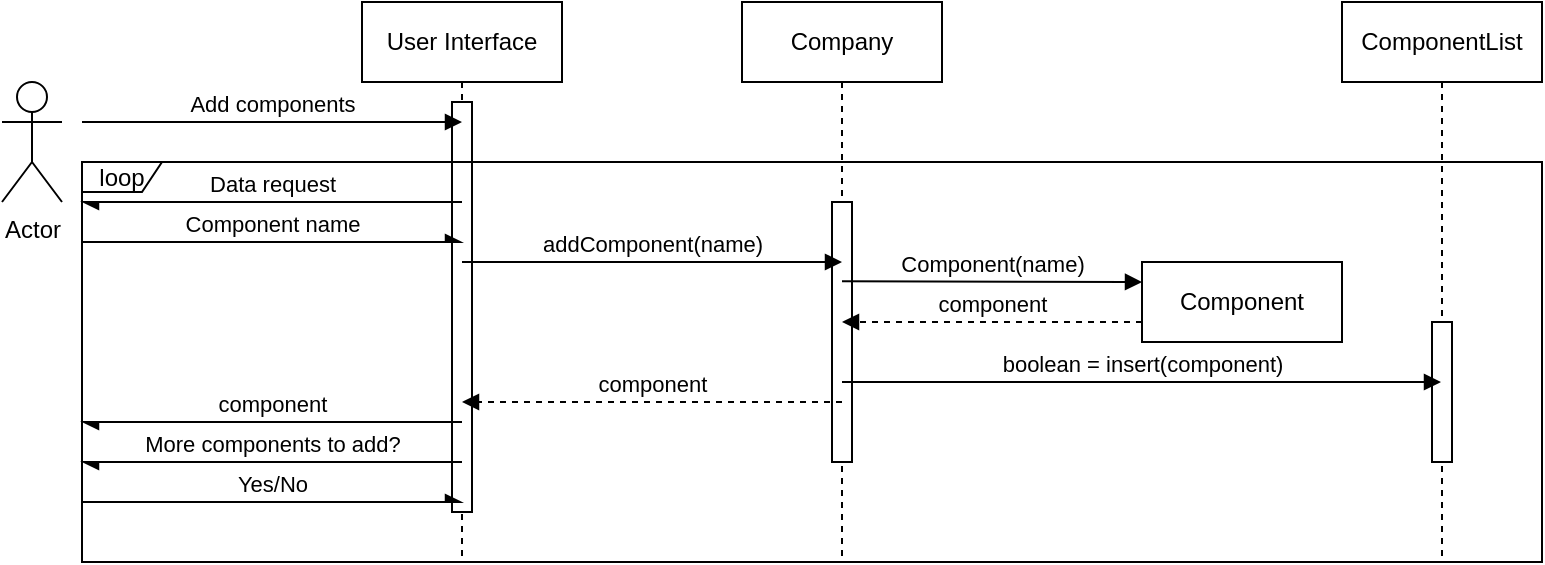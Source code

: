 <mxfile version="13.9.1" type="device"><diagram id="EmgyLR6XBmyOntKVi0LD" name="Page-1"><mxGraphModel dx="981" dy="561" grid="1" gridSize="10" guides="1" tooltips="1" connect="1" arrows="1" fold="1" page="1" pageScale="1" pageWidth="850" pageHeight="1100" math="0" shadow="0"><root><mxCell id="0"/><mxCell id="1" parent="0"/><mxCell id="Ayu4Ns0LSMA2B04XRAAo-1" value="Actor" style="shape=umlActor;verticalLabelPosition=bottom;verticalAlign=top;html=1;fillColor=none;" vertex="1" parent="1"><mxGeometry x="440" y="470" width="30" height="60" as="geometry"/></mxCell><mxCell id="Ayu4Ns0LSMA2B04XRAAo-4" value="Company" style="shape=umlLifeline;perimeter=lifelinePerimeter;whiteSpace=wrap;html=1;container=1;collapsible=0;recursiveResize=0;outlineConnect=0;fillColor=none;" vertex="1" parent="1"><mxGeometry x="810" y="430" width="100" height="280" as="geometry"/></mxCell><mxCell id="Ayu4Ns0LSMA2B04XRAAo-5" value="" style="html=1;points=[];perimeter=orthogonalPerimeter;fontFamily=Helvetica;" vertex="1" parent="Ayu4Ns0LSMA2B04XRAAo-4"><mxGeometry x="45" y="100" width="10" height="130" as="geometry"/></mxCell><mxCell id="Ayu4Ns0LSMA2B04XRAAo-6" value="ComponentList" style="shape=umlLifeline;perimeter=lifelinePerimeter;whiteSpace=wrap;html=1;container=1;collapsible=0;recursiveResize=0;outlineConnect=0;fillColor=none;" vertex="1" parent="1"><mxGeometry x="1110" y="430" width="100" height="280" as="geometry"/></mxCell><mxCell id="Ayu4Ns0LSMA2B04XRAAo-7" value="" style="html=1;points=[];perimeter=orthogonalPerimeter;fontFamily=Helvetica;" vertex="1" parent="Ayu4Ns0LSMA2B04XRAAo-6"><mxGeometry x="45" y="160" width="10" height="70" as="geometry"/></mxCell><mxCell id="Ayu4Ns0LSMA2B04XRAAo-13" value="Component" style="shape=umlLifeline;perimeter=lifelinePerimeter;whiteSpace=wrap;html=1;container=1;collapsible=0;recursiveResize=0;outlineConnect=0;fontFamily=Helvetica;fillColor=none;" vertex="1" parent="1"><mxGeometry x="1010" y="560" width="100" height="40" as="geometry"/></mxCell><mxCell id="Ayu4Ns0LSMA2B04XRAAo-26" value="User Interface" style="shape=umlLifeline;perimeter=lifelinePerimeter;whiteSpace=wrap;html=1;container=1;collapsible=0;recursiveResize=0;outlineConnect=0;" vertex="1" parent="1"><mxGeometry x="620" y="430" width="100" height="280" as="geometry"/></mxCell><mxCell id="Ayu4Ns0LSMA2B04XRAAo-27" value="" style="html=1;points=[];perimeter=orthogonalPerimeter;" vertex="1" parent="Ayu4Ns0LSMA2B04XRAAo-26"><mxGeometry x="45" y="50" width="10" height="205" as="geometry"/></mxCell><mxCell id="Ayu4Ns0LSMA2B04XRAAo-8" value="Add components" style="html=1;verticalAlign=bottom;startArrow=none;startFill=0;endArrow=block;startSize=8;fontFamily=Helvetica;labelBackgroundColor=none;" edge="1" parent="1"><mxGeometry width="60" relative="1" as="geometry"><mxPoint x="480" y="490" as="sourcePoint"/><mxPoint x="670" y="490" as="targetPoint"/></mxGeometry></mxCell><mxCell id="Ayu4Ns0LSMA2B04XRAAo-10" value="Component name" style="html=1;verticalAlign=bottom;endArrow=async;fontFamily=Helvetica;endFill=1;labelBackgroundColor=none;" edge="1" parent="1"><mxGeometry width="80" relative="1" as="geometry"><mxPoint x="480" y="550" as="sourcePoint"/><mxPoint x="670" y="550" as="targetPoint"/></mxGeometry></mxCell><mxCell id="Ayu4Ns0LSMA2B04XRAAo-9" value="Data request" style="html=1;verticalAlign=bottom;endArrow=async;fontFamily=Helvetica;endFill=1;labelBackgroundColor=none;" edge="1" parent="1"><mxGeometry width="80" relative="1" as="geometry"><mxPoint x="670" y="530" as="sourcePoint"/><mxPoint x="480" y="530" as="targetPoint"/></mxGeometry></mxCell><mxCell id="Ayu4Ns0LSMA2B04XRAAo-12" value="component" style="html=1;verticalAlign=bottom;endArrow=async;fontFamily=Helvetica;endFill=1;labelBackgroundColor=none;" edge="1" parent="1"><mxGeometry width="80" relative="1" as="geometry"><mxPoint x="670" y="640" as="sourcePoint"/><mxPoint x="480" y="640" as="targetPoint"/></mxGeometry></mxCell><mxCell id="Ayu4Ns0LSMA2B04XRAAo-17" value="More components to add?" style="html=1;verticalAlign=bottom;endArrow=async;fontFamily=Helvetica;endFill=1;labelBackgroundColor=none;" edge="1" parent="1"><mxGeometry width="80" relative="1" as="geometry"><mxPoint x="670" y="660" as="sourcePoint"/><mxPoint x="480" y="660" as="targetPoint"/></mxGeometry></mxCell><mxCell id="Ayu4Ns0LSMA2B04XRAAo-18" value="Yes/No" style="html=1;verticalAlign=bottom;endArrow=async;fontFamily=Helvetica;endFill=1;labelBackgroundColor=none;" edge="1" parent="1"><mxGeometry width="80" relative="1" as="geometry"><mxPoint x="480" y="680" as="sourcePoint"/><mxPoint x="670" y="680" as="targetPoint"/></mxGeometry></mxCell><mxCell id="Ayu4Ns0LSMA2B04XRAAo-28" value="Component(name)" style="html=1;verticalAlign=bottom;endArrow=block;fontFamily=Helvetica;labelBackgroundColor=none;" edge="1" parent="1"><mxGeometry width="80" relative="1" as="geometry"><mxPoint x="860" y="569.66" as="sourcePoint"/><mxPoint x="1010" y="570" as="targetPoint"/></mxGeometry></mxCell><mxCell id="Ayu4Ns0LSMA2B04XRAAo-16" value="component" style="html=1;verticalAlign=bottom;endArrow=block;fontFamily=Helvetica;dashed=1;labelBackgroundColor=none;" edge="1" parent="1"><mxGeometry width="80" relative="1" as="geometry"><mxPoint x="860" y="630" as="sourcePoint"/><mxPoint x="670" y="630" as="targetPoint"/></mxGeometry></mxCell><mxCell id="Ayu4Ns0LSMA2B04XRAAo-29" value="component" style="html=1;verticalAlign=bottom;endArrow=block;fontFamily=Helvetica;dashed=1;labelBackgroundColor=none;" edge="1" parent="1"><mxGeometry width="80" relative="1" as="geometry"><mxPoint x="1010" y="590" as="sourcePoint"/><mxPoint x="860" y="590" as="targetPoint"/></mxGeometry></mxCell><mxCell id="Ayu4Ns0LSMA2B04XRAAo-30" value="boolean = insert(component)" style="html=1;verticalAlign=bottom;endArrow=block;fontFamily=Helvetica;labelBackgroundColor=none;" edge="1" parent="1" target="Ayu4Ns0LSMA2B04XRAAo-6"><mxGeometry width="80" relative="1" as="geometry"><mxPoint x="860" y="620.0" as="sourcePoint"/><mxPoint x="1010" y="620.34" as="targetPoint"/></mxGeometry></mxCell><mxCell id="Ayu4Ns0LSMA2B04XRAAo-20" value="loop" style="shape=umlFrame;whiteSpace=wrap;html=1;fontFamily=Helvetica;width=40;height=15;fillColor=none;" vertex="1" parent="1"><mxGeometry x="480" y="510" width="730" height="200" as="geometry"/></mxCell><mxCell id="Ayu4Ns0LSMA2B04XRAAo-19" value="addComponent(name)" style="html=1;verticalAlign=bottom;endArrow=block;fontFamily=Helvetica;labelBackgroundColor=none;" edge="1" parent="1"><mxGeometry width="80" relative="1" as="geometry"><mxPoint x="670" y="560" as="sourcePoint"/><mxPoint x="860" y="560" as="targetPoint"/></mxGeometry></mxCell></root></mxGraphModel></diagram></mxfile>